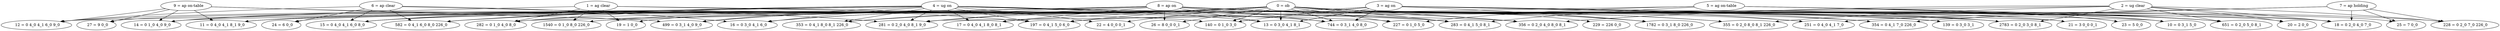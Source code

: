 strict digraph  {
"    0 = ob";
" 1540 = 0 1_0 8_0 226_0 ";
"   10 = 0 3_1 5_0 ";
"   11 = 0 4_0 4_1 8_1 9_0 ";
"   12 = 0 4_0 4_1 6_0 9_0 ";
"   13 = 0 3_0 4_1 8_1 ";
"   14 = 0 1_0 4_0 9_0 ";
"   15 = 0 4_0 4_1 6_0 8_0 ";
"   16 = 0 3_0 4_1 6_0 ";
"   17 = 0 4_0 4_1 8_0 8_1 ";
"   18 = 0 2_0 4_0 7_0 ";
"   19 = 1 0_0 ";
"   20 = 2 0_0 ";
"   21 = 3 0_0 0_1 ";
"   22 = 4 0_0 0_1 ";
"   23 = 5 0_0 ";
"   24 = 6 0_0 ";
"   25 = 7 0_0 ";
"   26 = 8 0_0 0_1 ";
"   27 = 9 0_0 ";
"  281 = 0 2_0 4_0 8_1 9_0 ";
"  282 = 0 1_0 4_0 8_0 ";
"  283 = 0 4_1 5_0 8_1 ";
"  139 = 0 3_0 3_1 ";
"  140 = 0 1_0 3_0 ";
"  197 = 0 4_1 5_0 6_0 ";
"  582 = 0 4_1 6_0 8_0 226_0 ";
"  651 = 0 2_0 5_0 8_1 ";
" 2783 = 0 2_0 3_0 8_1 ";
"  353 = 0 4_1 8_0 8_1 226_0 ";
"  354 = 0 4_1 7_0 226_0 ";
"  227 = 0 1_0 5_0 ";
"  228 = 0 2_0 7_0 226_0 ";
"  229 = 226 0_0 ";
"  355 = 0 2_0 8_0 8_1 226_0 ";
"  356 = 0 2_0 4_0 8_0 8_1 ";
"  744 = 0 3_1 4_0 8_0 ";
"  499 = 0 3_1 4_0 9_0 ";
" 1782 = 0 3_1 8_0 226_0 ";
"  251 = 0 4_0 4_1 7_0 ";
"    3 = ag on";
"    5 = ag on-table";
"    4 = ug on";
"    8 = ap on";
"    9 = ap on-table";
"    6 = ap clear";
"    1 = ag clear";
"    2 = ug clear";
"    7 = ap holding";
"    0 = ob" -> " 1540 = 0 1_0 8_0 226_0 ";
"    0 = ob" -> "   10 = 0 3_1 5_0 ";
"    0 = ob" -> "   11 = 0 4_0 4_1 8_1 9_0 ";
"    0 = ob" -> "   12 = 0 4_0 4_1 6_0 9_0 ";
"    0 = ob" -> "   13 = 0 3_0 4_1 8_1 ";
"    0 = ob" -> "   14 = 0 1_0 4_0 9_0 ";
"    0 = ob" -> "   15 = 0 4_0 4_1 6_0 8_0 ";
"    0 = ob" -> "   16 = 0 3_0 4_1 6_0 ";
"    0 = ob" -> "   17 = 0 4_0 4_1 8_0 8_1 ";
"    0 = ob" -> "   18 = 0 2_0 4_0 7_0 ";
"    0 = ob" -> "   19 = 1 0_0 ";
"    0 = ob" -> "   20 = 2 0_0 ";
"    0 = ob" -> "   21 = 3 0_0 0_1 ";
"    0 = ob" -> "   22 = 4 0_0 0_1 ";
"    0 = ob" -> "   23 = 5 0_0 ";
"    0 = ob" -> "   24 = 6 0_0 ";
"    0 = ob" -> "   25 = 7 0_0 ";
"    0 = ob" -> "   26 = 8 0_0 0_1 ";
"    0 = ob" -> "   27 = 9 0_0 ";
"    0 = ob" -> "  281 = 0 2_0 4_0 8_1 9_0 ";
"    0 = ob" -> "  282 = 0 1_0 4_0 8_0 ";
"    0 = ob" -> "  283 = 0 4_1 5_0 8_1 ";
"    0 = ob" -> "  139 = 0 3_0 3_1 ";
"    0 = ob" -> "  140 = 0 1_0 3_0 ";
"    0 = ob" -> "  197 = 0 4_1 5_0 6_0 ";
"    0 = ob" -> "  582 = 0 4_1 6_0 8_0 226_0 ";
"    0 = ob" -> "  651 = 0 2_0 5_0 8_1 ";
"    0 = ob" -> " 2783 = 0 2_0 3_0 8_1 ";
"    0 = ob" -> "  353 = 0 4_1 8_0 8_1 226_0 ";
"    0 = ob" -> "  354 = 0 4_1 7_0 226_0 ";
"    0 = ob" -> "  227 = 0 1_0 5_0 ";
"    0 = ob" -> "  228 = 0 2_0 7_0 226_0 ";
"    0 = ob" -> "  229 = 226 0_0 ";
"    0 = ob" -> "  355 = 0 2_0 8_0 8_1 226_0 ";
"    0 = ob" -> "  356 = 0 2_0 4_0 8_0 8_1 ";
"    0 = ob" -> "  744 = 0 3_1 4_0 8_0 ";
"    0 = ob" -> "  499 = 0 3_1 4_0 9_0 ";
"    0 = ob" -> " 1782 = 0 3_1 8_0 226_0 ";
"    0 = ob" -> "  251 = 0 4_0 4_1 7_0 ";
"    3 = ag on" -> "  744 = 0 3_1 4_0 8_0 ";
"    3 = ag on" -> "   10 = 0 3_1 5_0 ";
"    3 = ag on" -> "  139 = 0 3_0 3_1 ";
"    3 = ag on" -> "  140 = 0 1_0 3_0 ";
"    3 = ag on" -> "   13 = 0 3_0 4_1 8_1 ";
"    3 = ag on" -> "   16 = 0 3_0 4_1 6_0 ";
"    3 = ag on" -> "  499 = 0 3_1 4_0 9_0 ";
"    3 = ag on" -> "   21 = 3 0_0 0_1 ";
"    3 = ag on" -> " 1782 = 0 3_1 8_0 226_0 ";
"    3 = ag on" -> " 2783 = 0 2_0 3_0 8_1 ";
"    5 = ag on-table" -> "  227 = 0 1_0 5_0 ";
"    5 = ag on-table" -> "  197 = 0 4_1 5_0 6_0 ";
"    5 = ag on-table" -> "   10 = 0 3_1 5_0 ";
"    5 = ag on-table" -> "  651 = 0 2_0 5_0 8_1 ";
"    5 = ag on-table" -> "   23 = 5 0_0 ";
"    5 = ag on-table" -> "  283 = 0 4_1 5_0 8_1 ";
"    4 = ug on" -> "   11 = 0 4_0 4_1 8_1 9_0 ";
"    4 = ug on" -> "   12 = 0 4_0 4_1 6_0 9_0 ";
"    4 = ug on" -> "   13 = 0 3_0 4_1 8_1 ";
"    4 = ug on" -> "   14 = 0 1_0 4_0 9_0 ";
"    4 = ug on" -> "   15 = 0 4_0 4_1 6_0 8_0 ";
"    4 = ug on" -> "   16 = 0 3_0 4_1 6_0 ";
"    4 = ug on" -> "   17 = 0 4_0 4_1 8_0 8_1 ";
"    4 = ug on" -> "   18 = 0 2_0 4_0 7_0 ";
"    4 = ug on" -> "   22 = 4 0_0 0_1 ";
"    4 = ug on" -> "  281 = 0 2_0 4_0 8_1 9_0 ";
"    4 = ug on" -> "  282 = 0 1_0 4_0 8_0 ";
"    4 = ug on" -> "  283 = 0 4_1 5_0 8_1 ";
"    4 = ug on" -> "  197 = 0 4_1 5_0 6_0 ";
"    4 = ug on" -> "  582 = 0 4_1 6_0 8_0 226_0 ";
"    4 = ug on" -> "  353 = 0 4_1 8_0 8_1 226_0 ";
"    4 = ug on" -> "  354 = 0 4_1 7_0 226_0 ";
"    4 = ug on" -> "  356 = 0 2_0 4_0 8_0 8_1 ";
"    4 = ug on" -> "  744 = 0 3_1 4_0 8_0 ";
"    4 = ug on" -> "  499 = 0 3_1 4_0 9_0 ";
"    4 = ug on" -> "  251 = 0 4_0 4_1 7_0 ";
"    8 = ap on" -> "  353 = 0 4_1 8_0 8_1 226_0 ";
"    8 = ap on" -> "  355 = 0 2_0 8_0 8_1 226_0 ";
"    8 = ap on" -> "  356 = 0 2_0 4_0 8_0 8_1 ";
"    8 = ap on" -> " 1540 = 0 1_0 8_0 226_0 ";
"    8 = ap on" -> "  582 = 0 4_1 6_0 8_0 226_0 ";
"    8 = ap on" -> "  744 = 0 3_1 4_0 8_0 ";
"    8 = ap on" -> "   11 = 0 4_0 4_1 8_1 9_0 ";
"    8 = ap on" -> "  282 = 0 1_0 4_0 8_0 ";
"    8 = ap on" -> "   13 = 0 3_0 4_1 8_1 ";
"    8 = ap on" -> "  651 = 0 2_0 5_0 8_1 ";
"    8 = ap on" -> "   15 = 0 4_0 4_1 6_0 8_0 ";
"    8 = ap on" -> "   17 = 0 4_0 4_1 8_0 8_1 ";
"    8 = ap on" -> " 1782 = 0 3_1 8_0 226_0 ";
"    8 = ap on" -> "  281 = 0 2_0 4_0 8_1 9_0 ";
"    8 = ap on" -> "   26 = 8 0_0 0_1 ";
"    8 = ap on" -> "  283 = 0 4_1 5_0 8_1 ";
"    8 = ap on" -> " 2783 = 0 2_0 3_0 8_1 ";
"    9 = ap on-table" -> "   11 = 0 4_0 4_1 8_1 9_0 ";
"    9 = ap on-table" -> "   12 = 0 4_0 4_1 6_0 9_0 ";
"    9 = ap on-table" -> "   14 = 0 1_0 4_0 9_0 ";
"    9 = ap on-table" -> "  499 = 0 3_1 4_0 9_0 ";
"    9 = ap on-table" -> "  281 = 0 2_0 4_0 8_1 9_0 ";
"    9 = ap on-table" -> "   27 = 9 0_0 ";
"    6 = ap clear" -> "  197 = 0 4_1 5_0 6_0 ";
"    6 = ap clear" -> "  582 = 0 4_1 6_0 8_0 226_0 ";
"    6 = ap clear" -> "   12 = 0 4_0 4_1 6_0 9_0 ";
"    6 = ap clear" -> "   15 = 0 4_0 4_1 6_0 8_0 ";
"    6 = ap clear" -> "   16 = 0 3_0 4_1 6_0 ";
"    6 = ap clear" -> "   24 = 6 0_0 ";
"    1 = ag clear" -> "  227 = 0 1_0 5_0 ";
"    1 = ag clear" -> " 1540 = 0 1_0 8_0 226_0 ";
"    1 = ag clear" -> "  140 = 0 1_0 3_0 ";
"    1 = ag clear" -> "   14 = 0 1_0 4_0 9_0 ";
"    1 = ag clear" -> "   19 = 1 0_0 ";
"    1 = ag clear" -> "  282 = 0 1_0 4_0 8_0 ";
"    2 = ug clear" -> "  355 = 0 2_0 8_0 8_1 226_0 ";
"    2 = ug clear" -> "  228 = 0 2_0 7_0 226_0 ";
"    2 = ug clear" -> "  356 = 0 2_0 4_0 8_0 8_1 ";
"    2 = ug clear" -> "  651 = 0 2_0 5_0 8_1 ";
"    2 = ug clear" -> "   18 = 0 2_0 4_0 7_0 ";
"    2 = ug clear" -> "   20 = 2 0_0 ";
"    2 = ug clear" -> "  281 = 0 2_0 4_0 8_1 9_0 ";
"    2 = ug clear" -> " 2783 = 0 2_0 3_0 8_1 ";
"    7 = ap holding" -> "  354 = 0 4_1 7_0 226_0 ";
"    7 = ap holding" -> "  228 = 0 2_0 7_0 226_0 ";
"    7 = ap holding" -> "   18 = 0 2_0 4_0 7_0 ";
"    7 = ap holding" -> "   25 = 7 0_0 ";
"    7 = ap holding" -> "  251 = 0 4_0 4_1 7_0 ";
}
